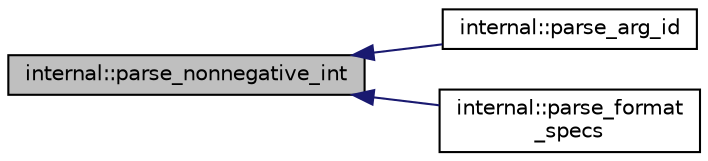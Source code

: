 digraph "internal::parse_nonnegative_int"
{
  edge [fontname="Helvetica",fontsize="10",labelfontname="Helvetica",labelfontsize="10"];
  node [fontname="Helvetica",fontsize="10",shape=record];
  rankdir="LR";
  Node1 [label="internal::parse_nonnegative_int",height=0.2,width=0.4,color="black", fillcolor="grey75", style="filled" fontcolor="black"];
  Node1 -> Node2 [dir="back",color="midnightblue",fontsize="10",style="solid",fontname="Helvetica"];
  Node2 [label="internal::parse_arg_id",height=0.2,width=0.4,color="black", fillcolor="white", style="filled",URL="$namespaceinternal.html#ab70d628c0f5dae9d547d62d424d45c2b"];
  Node1 -> Node3 [dir="back",color="midnightblue",fontsize="10",style="solid",fontname="Helvetica"];
  Node3 [label="internal::parse_format\l_specs",height=0.2,width=0.4,color="black", fillcolor="white", style="filled",URL="$namespaceinternal.html#a5bf947b4ef6d896f23b34b4a00f8549e"];
}
